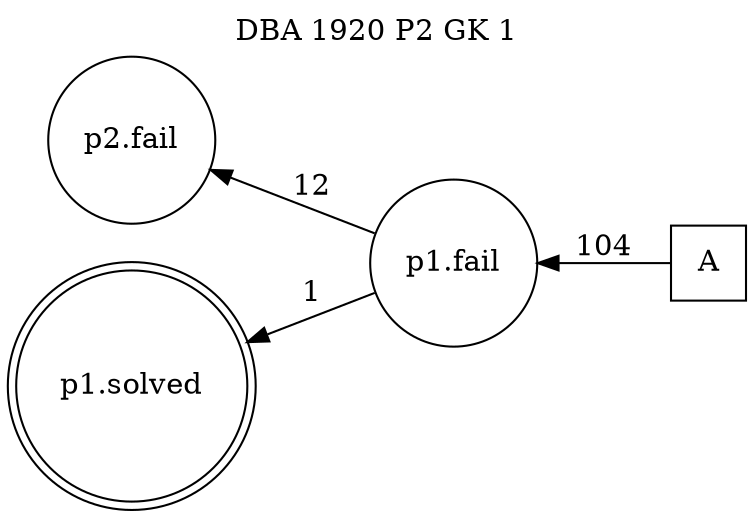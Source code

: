 digraph DBA_1920_P2_GK_1_GOOD {
labelloc="tl"
label= " DBA 1920 P2 GK 1 "
rankdir="RL";
graph [ size=" 10 , 10 !"]

"A" [shape="square" label="A"]
"p1.fail" [shape="circle" label="p1.fail"]
"p2.fail" [shape="circle" label="p2.fail"]
"p1.solved" [shape="doublecircle" label="p1.solved"]
"A" -> "p1.fail" [ label=104]
"p1.fail" -> "p2.fail" [ label=12]
"p1.fail" -> "p1.solved" [ label=1]
}
